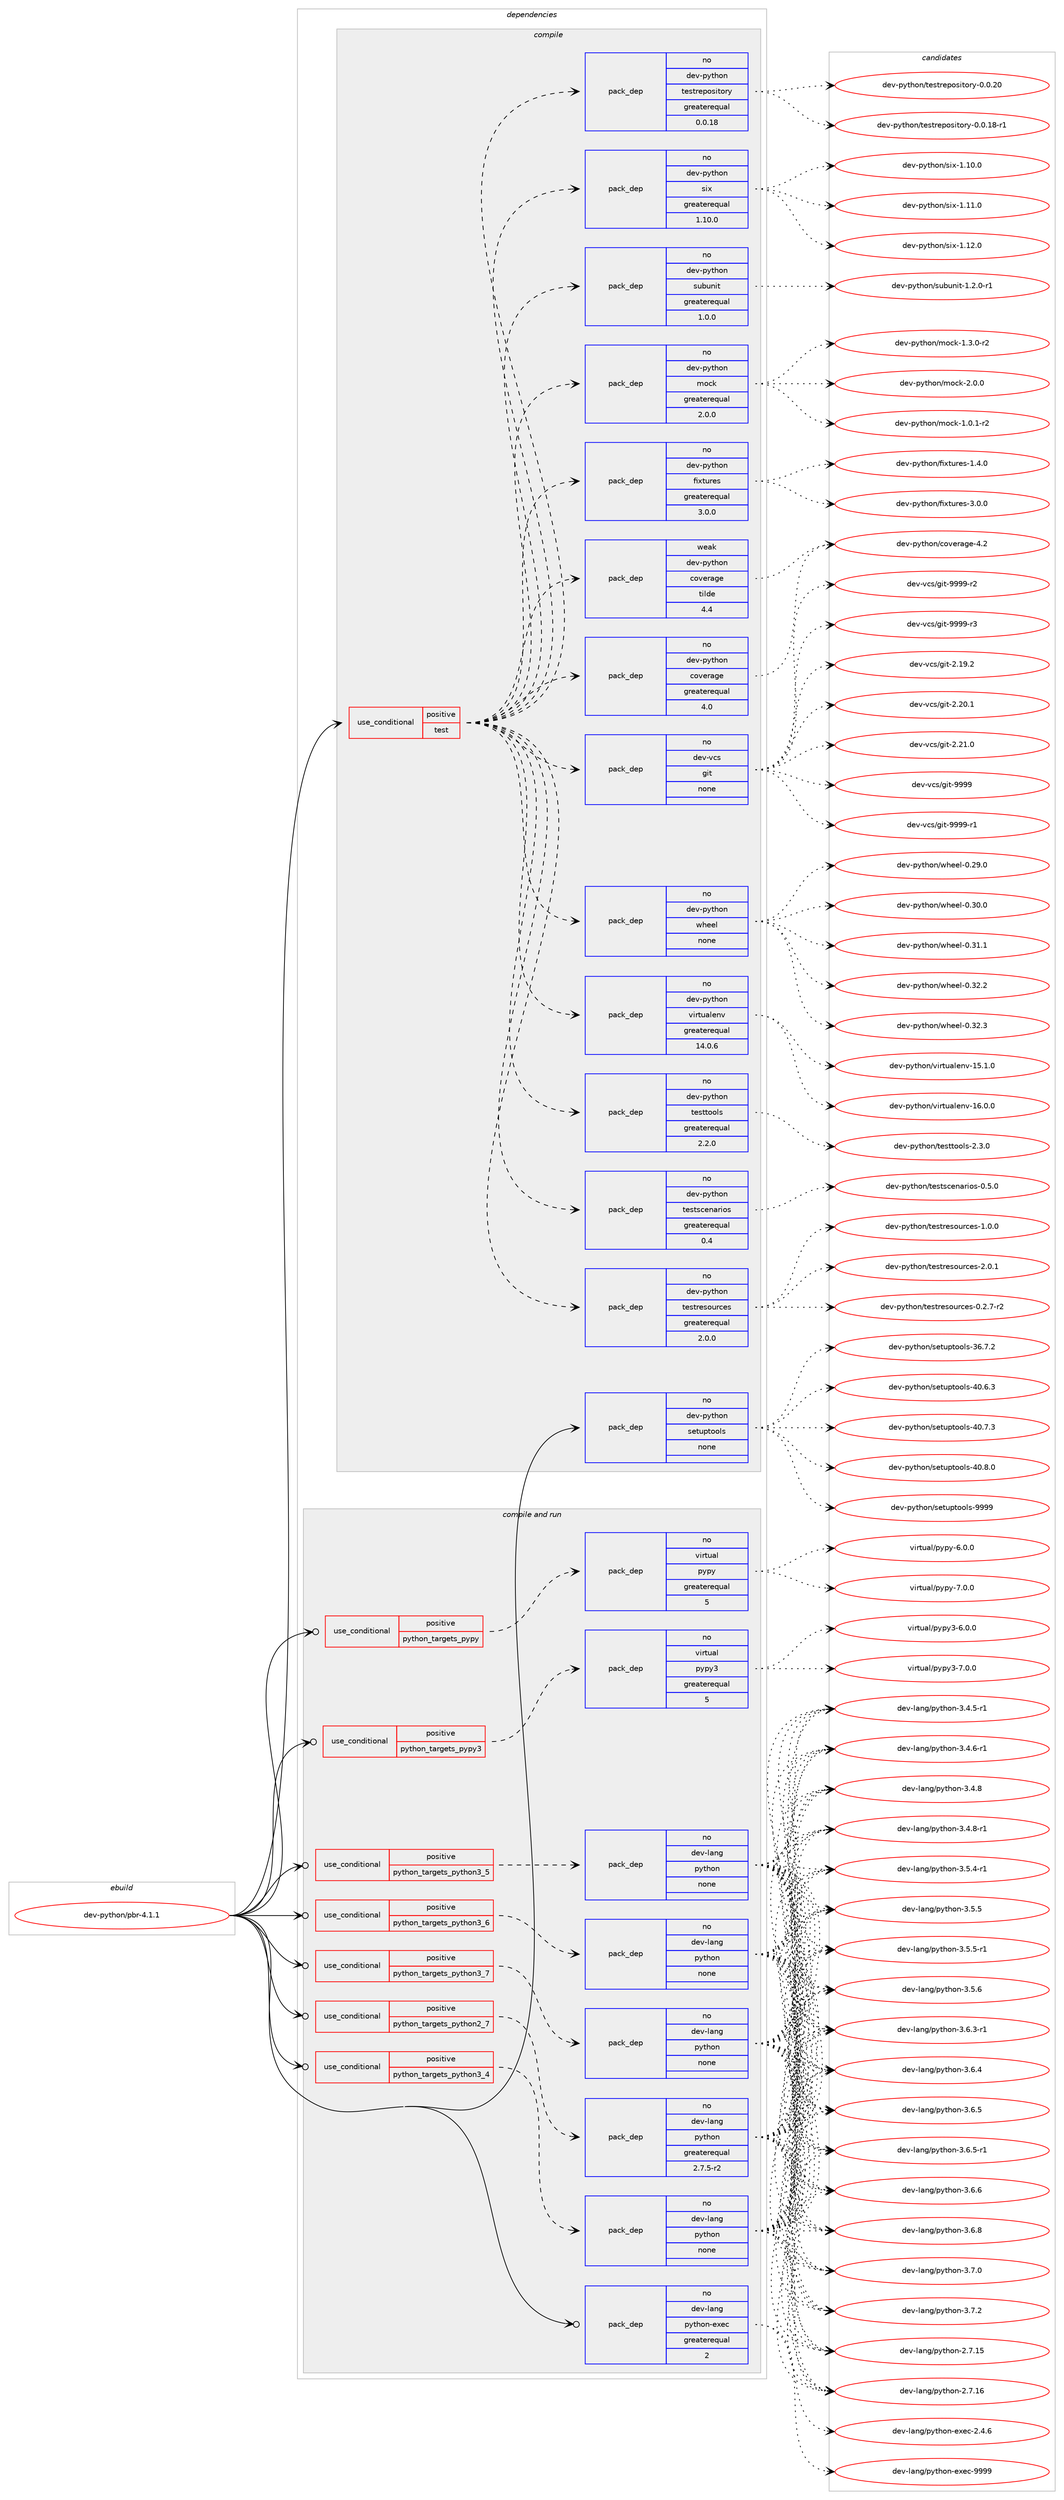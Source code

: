 digraph prolog {

# *************
# Graph options
# *************

newrank=true;
concentrate=true;
compound=true;
graph [rankdir=LR,fontname=Helvetica,fontsize=10,ranksep=1.5];#, ranksep=2.5, nodesep=0.2];
edge  [arrowhead=vee];
node  [fontname=Helvetica,fontsize=10];

# **********
# The ebuild
# **********

subgraph cluster_leftcol {
color=gray;
rank=same;
label=<<i>ebuild</i>>;
id [label="dev-python/pbr-4.1.1", color=red, width=4, href="../dev-python/pbr-4.1.1.svg"];
}

# ****************
# The dependencies
# ****************

subgraph cluster_midcol {
color=gray;
label=<<i>dependencies</i>>;
subgraph cluster_compile {
fillcolor="#eeeeee";
style=filled;
label=<<i>compile</i>>;
subgraph cond379183 {
dependency1424816 [label=<<TABLE BORDER="0" CELLBORDER="1" CELLSPACING="0" CELLPADDING="4"><TR><TD ROWSPAN="3" CELLPADDING="10">use_conditional</TD></TR><TR><TD>positive</TD></TR><TR><TD>test</TD></TR></TABLE>>, shape=none, color=red];
subgraph pack1022323 {
dependency1424817 [label=<<TABLE BORDER="0" CELLBORDER="1" CELLSPACING="0" CELLPADDING="4" WIDTH="220"><TR><TD ROWSPAN="6" CELLPADDING="30">pack_dep</TD></TR><TR><TD WIDTH="110">no</TD></TR><TR><TD>dev-python</TD></TR><TR><TD>coverage</TD></TR><TR><TD>greaterequal</TD></TR><TR><TD>4.0</TD></TR></TABLE>>, shape=none, color=blue];
}
dependency1424816:e -> dependency1424817:w [weight=20,style="dashed",arrowhead="vee"];
subgraph pack1022324 {
dependency1424818 [label=<<TABLE BORDER="0" CELLBORDER="1" CELLSPACING="0" CELLPADDING="4" WIDTH="220"><TR><TD ROWSPAN="6" CELLPADDING="30">pack_dep</TD></TR><TR><TD WIDTH="110">weak</TD></TR><TR><TD>dev-python</TD></TR><TR><TD>coverage</TD></TR><TR><TD>tilde</TD></TR><TR><TD>4.4</TD></TR></TABLE>>, shape=none, color=blue];
}
dependency1424816:e -> dependency1424818:w [weight=20,style="dashed",arrowhead="vee"];
subgraph pack1022325 {
dependency1424819 [label=<<TABLE BORDER="0" CELLBORDER="1" CELLSPACING="0" CELLPADDING="4" WIDTH="220"><TR><TD ROWSPAN="6" CELLPADDING="30">pack_dep</TD></TR><TR><TD WIDTH="110">no</TD></TR><TR><TD>dev-python</TD></TR><TR><TD>fixtures</TD></TR><TR><TD>greaterequal</TD></TR><TR><TD>3.0.0</TD></TR></TABLE>>, shape=none, color=blue];
}
dependency1424816:e -> dependency1424819:w [weight=20,style="dashed",arrowhead="vee"];
subgraph pack1022326 {
dependency1424820 [label=<<TABLE BORDER="0" CELLBORDER="1" CELLSPACING="0" CELLPADDING="4" WIDTH="220"><TR><TD ROWSPAN="6" CELLPADDING="30">pack_dep</TD></TR><TR><TD WIDTH="110">no</TD></TR><TR><TD>dev-python</TD></TR><TR><TD>mock</TD></TR><TR><TD>greaterequal</TD></TR><TR><TD>2.0.0</TD></TR></TABLE>>, shape=none, color=blue];
}
dependency1424816:e -> dependency1424820:w [weight=20,style="dashed",arrowhead="vee"];
subgraph pack1022327 {
dependency1424821 [label=<<TABLE BORDER="0" CELLBORDER="1" CELLSPACING="0" CELLPADDING="4" WIDTH="220"><TR><TD ROWSPAN="6" CELLPADDING="30">pack_dep</TD></TR><TR><TD WIDTH="110">no</TD></TR><TR><TD>dev-python</TD></TR><TR><TD>subunit</TD></TR><TR><TD>greaterequal</TD></TR><TR><TD>1.0.0</TD></TR></TABLE>>, shape=none, color=blue];
}
dependency1424816:e -> dependency1424821:w [weight=20,style="dashed",arrowhead="vee"];
subgraph pack1022328 {
dependency1424822 [label=<<TABLE BORDER="0" CELLBORDER="1" CELLSPACING="0" CELLPADDING="4" WIDTH="220"><TR><TD ROWSPAN="6" CELLPADDING="30">pack_dep</TD></TR><TR><TD WIDTH="110">no</TD></TR><TR><TD>dev-python</TD></TR><TR><TD>six</TD></TR><TR><TD>greaterequal</TD></TR><TR><TD>1.10.0</TD></TR></TABLE>>, shape=none, color=blue];
}
dependency1424816:e -> dependency1424822:w [weight=20,style="dashed",arrowhead="vee"];
subgraph pack1022329 {
dependency1424823 [label=<<TABLE BORDER="0" CELLBORDER="1" CELLSPACING="0" CELLPADDING="4" WIDTH="220"><TR><TD ROWSPAN="6" CELLPADDING="30">pack_dep</TD></TR><TR><TD WIDTH="110">no</TD></TR><TR><TD>dev-python</TD></TR><TR><TD>testrepository</TD></TR><TR><TD>greaterequal</TD></TR><TR><TD>0.0.18</TD></TR></TABLE>>, shape=none, color=blue];
}
dependency1424816:e -> dependency1424823:w [weight=20,style="dashed",arrowhead="vee"];
subgraph pack1022330 {
dependency1424824 [label=<<TABLE BORDER="0" CELLBORDER="1" CELLSPACING="0" CELLPADDING="4" WIDTH="220"><TR><TD ROWSPAN="6" CELLPADDING="30">pack_dep</TD></TR><TR><TD WIDTH="110">no</TD></TR><TR><TD>dev-python</TD></TR><TR><TD>testresources</TD></TR><TR><TD>greaterequal</TD></TR><TR><TD>2.0.0</TD></TR></TABLE>>, shape=none, color=blue];
}
dependency1424816:e -> dependency1424824:w [weight=20,style="dashed",arrowhead="vee"];
subgraph pack1022331 {
dependency1424825 [label=<<TABLE BORDER="0" CELLBORDER="1" CELLSPACING="0" CELLPADDING="4" WIDTH="220"><TR><TD ROWSPAN="6" CELLPADDING="30">pack_dep</TD></TR><TR><TD WIDTH="110">no</TD></TR><TR><TD>dev-python</TD></TR><TR><TD>testscenarios</TD></TR><TR><TD>greaterequal</TD></TR><TR><TD>0.4</TD></TR></TABLE>>, shape=none, color=blue];
}
dependency1424816:e -> dependency1424825:w [weight=20,style="dashed",arrowhead="vee"];
subgraph pack1022332 {
dependency1424826 [label=<<TABLE BORDER="0" CELLBORDER="1" CELLSPACING="0" CELLPADDING="4" WIDTH="220"><TR><TD ROWSPAN="6" CELLPADDING="30">pack_dep</TD></TR><TR><TD WIDTH="110">no</TD></TR><TR><TD>dev-python</TD></TR><TR><TD>testtools</TD></TR><TR><TD>greaterequal</TD></TR><TR><TD>2.2.0</TD></TR></TABLE>>, shape=none, color=blue];
}
dependency1424816:e -> dependency1424826:w [weight=20,style="dashed",arrowhead="vee"];
subgraph pack1022333 {
dependency1424827 [label=<<TABLE BORDER="0" CELLBORDER="1" CELLSPACING="0" CELLPADDING="4" WIDTH="220"><TR><TD ROWSPAN="6" CELLPADDING="30">pack_dep</TD></TR><TR><TD WIDTH="110">no</TD></TR><TR><TD>dev-python</TD></TR><TR><TD>virtualenv</TD></TR><TR><TD>greaterequal</TD></TR><TR><TD>14.0.6</TD></TR></TABLE>>, shape=none, color=blue];
}
dependency1424816:e -> dependency1424827:w [weight=20,style="dashed",arrowhead="vee"];
subgraph pack1022334 {
dependency1424828 [label=<<TABLE BORDER="0" CELLBORDER="1" CELLSPACING="0" CELLPADDING="4" WIDTH="220"><TR><TD ROWSPAN="6" CELLPADDING="30">pack_dep</TD></TR><TR><TD WIDTH="110">no</TD></TR><TR><TD>dev-python</TD></TR><TR><TD>wheel</TD></TR><TR><TD>none</TD></TR><TR><TD></TD></TR></TABLE>>, shape=none, color=blue];
}
dependency1424816:e -> dependency1424828:w [weight=20,style="dashed",arrowhead="vee"];
subgraph pack1022335 {
dependency1424829 [label=<<TABLE BORDER="0" CELLBORDER="1" CELLSPACING="0" CELLPADDING="4" WIDTH="220"><TR><TD ROWSPAN="6" CELLPADDING="30">pack_dep</TD></TR><TR><TD WIDTH="110">no</TD></TR><TR><TD>dev-vcs</TD></TR><TR><TD>git</TD></TR><TR><TD>none</TD></TR><TR><TD></TD></TR></TABLE>>, shape=none, color=blue];
}
dependency1424816:e -> dependency1424829:w [weight=20,style="dashed",arrowhead="vee"];
}
id:e -> dependency1424816:w [weight=20,style="solid",arrowhead="vee"];
subgraph pack1022336 {
dependency1424830 [label=<<TABLE BORDER="0" CELLBORDER="1" CELLSPACING="0" CELLPADDING="4" WIDTH="220"><TR><TD ROWSPAN="6" CELLPADDING="30">pack_dep</TD></TR><TR><TD WIDTH="110">no</TD></TR><TR><TD>dev-python</TD></TR><TR><TD>setuptools</TD></TR><TR><TD>none</TD></TR><TR><TD></TD></TR></TABLE>>, shape=none, color=blue];
}
id:e -> dependency1424830:w [weight=20,style="solid",arrowhead="vee"];
}
subgraph cluster_compileandrun {
fillcolor="#eeeeee";
style=filled;
label=<<i>compile and run</i>>;
subgraph cond379184 {
dependency1424831 [label=<<TABLE BORDER="0" CELLBORDER="1" CELLSPACING="0" CELLPADDING="4"><TR><TD ROWSPAN="3" CELLPADDING="10">use_conditional</TD></TR><TR><TD>positive</TD></TR><TR><TD>python_targets_pypy</TD></TR></TABLE>>, shape=none, color=red];
subgraph pack1022337 {
dependency1424832 [label=<<TABLE BORDER="0" CELLBORDER="1" CELLSPACING="0" CELLPADDING="4" WIDTH="220"><TR><TD ROWSPAN="6" CELLPADDING="30">pack_dep</TD></TR><TR><TD WIDTH="110">no</TD></TR><TR><TD>virtual</TD></TR><TR><TD>pypy</TD></TR><TR><TD>greaterequal</TD></TR><TR><TD>5</TD></TR></TABLE>>, shape=none, color=blue];
}
dependency1424831:e -> dependency1424832:w [weight=20,style="dashed",arrowhead="vee"];
}
id:e -> dependency1424831:w [weight=20,style="solid",arrowhead="odotvee"];
subgraph cond379185 {
dependency1424833 [label=<<TABLE BORDER="0" CELLBORDER="1" CELLSPACING="0" CELLPADDING="4"><TR><TD ROWSPAN="3" CELLPADDING="10">use_conditional</TD></TR><TR><TD>positive</TD></TR><TR><TD>python_targets_pypy3</TD></TR></TABLE>>, shape=none, color=red];
subgraph pack1022338 {
dependency1424834 [label=<<TABLE BORDER="0" CELLBORDER="1" CELLSPACING="0" CELLPADDING="4" WIDTH="220"><TR><TD ROWSPAN="6" CELLPADDING="30">pack_dep</TD></TR><TR><TD WIDTH="110">no</TD></TR><TR><TD>virtual</TD></TR><TR><TD>pypy3</TD></TR><TR><TD>greaterequal</TD></TR><TR><TD>5</TD></TR></TABLE>>, shape=none, color=blue];
}
dependency1424833:e -> dependency1424834:w [weight=20,style="dashed",arrowhead="vee"];
}
id:e -> dependency1424833:w [weight=20,style="solid",arrowhead="odotvee"];
subgraph cond379186 {
dependency1424835 [label=<<TABLE BORDER="0" CELLBORDER="1" CELLSPACING="0" CELLPADDING="4"><TR><TD ROWSPAN="3" CELLPADDING="10">use_conditional</TD></TR><TR><TD>positive</TD></TR><TR><TD>python_targets_python2_7</TD></TR></TABLE>>, shape=none, color=red];
subgraph pack1022339 {
dependency1424836 [label=<<TABLE BORDER="0" CELLBORDER="1" CELLSPACING="0" CELLPADDING="4" WIDTH="220"><TR><TD ROWSPAN="6" CELLPADDING="30">pack_dep</TD></TR><TR><TD WIDTH="110">no</TD></TR><TR><TD>dev-lang</TD></TR><TR><TD>python</TD></TR><TR><TD>greaterequal</TD></TR><TR><TD>2.7.5-r2</TD></TR></TABLE>>, shape=none, color=blue];
}
dependency1424835:e -> dependency1424836:w [weight=20,style="dashed",arrowhead="vee"];
}
id:e -> dependency1424835:w [weight=20,style="solid",arrowhead="odotvee"];
subgraph cond379187 {
dependency1424837 [label=<<TABLE BORDER="0" CELLBORDER="1" CELLSPACING="0" CELLPADDING="4"><TR><TD ROWSPAN="3" CELLPADDING="10">use_conditional</TD></TR><TR><TD>positive</TD></TR><TR><TD>python_targets_python3_4</TD></TR></TABLE>>, shape=none, color=red];
subgraph pack1022340 {
dependency1424838 [label=<<TABLE BORDER="0" CELLBORDER="1" CELLSPACING="0" CELLPADDING="4" WIDTH="220"><TR><TD ROWSPAN="6" CELLPADDING="30">pack_dep</TD></TR><TR><TD WIDTH="110">no</TD></TR><TR><TD>dev-lang</TD></TR><TR><TD>python</TD></TR><TR><TD>none</TD></TR><TR><TD></TD></TR></TABLE>>, shape=none, color=blue];
}
dependency1424837:e -> dependency1424838:w [weight=20,style="dashed",arrowhead="vee"];
}
id:e -> dependency1424837:w [weight=20,style="solid",arrowhead="odotvee"];
subgraph cond379188 {
dependency1424839 [label=<<TABLE BORDER="0" CELLBORDER="1" CELLSPACING="0" CELLPADDING="4"><TR><TD ROWSPAN="3" CELLPADDING="10">use_conditional</TD></TR><TR><TD>positive</TD></TR><TR><TD>python_targets_python3_5</TD></TR></TABLE>>, shape=none, color=red];
subgraph pack1022341 {
dependency1424840 [label=<<TABLE BORDER="0" CELLBORDER="1" CELLSPACING="0" CELLPADDING="4" WIDTH="220"><TR><TD ROWSPAN="6" CELLPADDING="30">pack_dep</TD></TR><TR><TD WIDTH="110">no</TD></TR><TR><TD>dev-lang</TD></TR><TR><TD>python</TD></TR><TR><TD>none</TD></TR><TR><TD></TD></TR></TABLE>>, shape=none, color=blue];
}
dependency1424839:e -> dependency1424840:w [weight=20,style="dashed",arrowhead="vee"];
}
id:e -> dependency1424839:w [weight=20,style="solid",arrowhead="odotvee"];
subgraph cond379189 {
dependency1424841 [label=<<TABLE BORDER="0" CELLBORDER="1" CELLSPACING="0" CELLPADDING="4"><TR><TD ROWSPAN="3" CELLPADDING="10">use_conditional</TD></TR><TR><TD>positive</TD></TR><TR><TD>python_targets_python3_6</TD></TR></TABLE>>, shape=none, color=red];
subgraph pack1022342 {
dependency1424842 [label=<<TABLE BORDER="0" CELLBORDER="1" CELLSPACING="0" CELLPADDING="4" WIDTH="220"><TR><TD ROWSPAN="6" CELLPADDING="30">pack_dep</TD></TR><TR><TD WIDTH="110">no</TD></TR><TR><TD>dev-lang</TD></TR><TR><TD>python</TD></TR><TR><TD>none</TD></TR><TR><TD></TD></TR></TABLE>>, shape=none, color=blue];
}
dependency1424841:e -> dependency1424842:w [weight=20,style="dashed",arrowhead="vee"];
}
id:e -> dependency1424841:w [weight=20,style="solid",arrowhead="odotvee"];
subgraph cond379190 {
dependency1424843 [label=<<TABLE BORDER="0" CELLBORDER="1" CELLSPACING="0" CELLPADDING="4"><TR><TD ROWSPAN="3" CELLPADDING="10">use_conditional</TD></TR><TR><TD>positive</TD></TR><TR><TD>python_targets_python3_7</TD></TR></TABLE>>, shape=none, color=red];
subgraph pack1022343 {
dependency1424844 [label=<<TABLE BORDER="0" CELLBORDER="1" CELLSPACING="0" CELLPADDING="4" WIDTH="220"><TR><TD ROWSPAN="6" CELLPADDING="30">pack_dep</TD></TR><TR><TD WIDTH="110">no</TD></TR><TR><TD>dev-lang</TD></TR><TR><TD>python</TD></TR><TR><TD>none</TD></TR><TR><TD></TD></TR></TABLE>>, shape=none, color=blue];
}
dependency1424843:e -> dependency1424844:w [weight=20,style="dashed",arrowhead="vee"];
}
id:e -> dependency1424843:w [weight=20,style="solid",arrowhead="odotvee"];
subgraph pack1022344 {
dependency1424845 [label=<<TABLE BORDER="0" CELLBORDER="1" CELLSPACING="0" CELLPADDING="4" WIDTH="220"><TR><TD ROWSPAN="6" CELLPADDING="30">pack_dep</TD></TR><TR><TD WIDTH="110">no</TD></TR><TR><TD>dev-lang</TD></TR><TR><TD>python-exec</TD></TR><TR><TD>greaterequal</TD></TR><TR><TD>2</TD></TR></TABLE>>, shape=none, color=blue];
}
id:e -> dependency1424845:w [weight=20,style="solid",arrowhead="odotvee"];
}
subgraph cluster_run {
fillcolor="#eeeeee";
style=filled;
label=<<i>run</i>>;
}
}

# **************
# The candidates
# **************

subgraph cluster_choices {
rank=same;
color=gray;
label=<<i>candidates</i>>;

subgraph choice1022323 {
color=black;
nodesep=1;
choice1001011184511212111610411111047991111181011149710310145524650 [label="dev-python/coverage-4.2", color=red, width=4,href="../dev-python/coverage-4.2.svg"];
dependency1424817:e -> choice1001011184511212111610411111047991111181011149710310145524650:w [style=dotted,weight="100"];
}
subgraph choice1022324 {
color=black;
nodesep=1;
choice1001011184511212111610411111047991111181011149710310145524650 [label="dev-python/coverage-4.2", color=red, width=4,href="../dev-python/coverage-4.2.svg"];
dependency1424818:e -> choice1001011184511212111610411111047991111181011149710310145524650:w [style=dotted,weight="100"];
}
subgraph choice1022325 {
color=black;
nodesep=1;
choice1001011184511212111610411111047102105120116117114101115454946524648 [label="dev-python/fixtures-1.4.0", color=red, width=4,href="../dev-python/fixtures-1.4.0.svg"];
choice1001011184511212111610411111047102105120116117114101115455146484648 [label="dev-python/fixtures-3.0.0", color=red, width=4,href="../dev-python/fixtures-3.0.0.svg"];
dependency1424819:e -> choice1001011184511212111610411111047102105120116117114101115454946524648:w [style=dotted,weight="100"];
dependency1424819:e -> choice1001011184511212111610411111047102105120116117114101115455146484648:w [style=dotted,weight="100"];
}
subgraph choice1022326 {
color=black;
nodesep=1;
choice1001011184511212111610411111047109111991074549464846494511450 [label="dev-python/mock-1.0.1-r2", color=red, width=4,href="../dev-python/mock-1.0.1-r2.svg"];
choice1001011184511212111610411111047109111991074549465146484511450 [label="dev-python/mock-1.3.0-r2", color=red, width=4,href="../dev-python/mock-1.3.0-r2.svg"];
choice100101118451121211161041111104710911199107455046484648 [label="dev-python/mock-2.0.0", color=red, width=4,href="../dev-python/mock-2.0.0.svg"];
dependency1424820:e -> choice1001011184511212111610411111047109111991074549464846494511450:w [style=dotted,weight="100"];
dependency1424820:e -> choice1001011184511212111610411111047109111991074549465146484511450:w [style=dotted,weight="100"];
dependency1424820:e -> choice100101118451121211161041111104710911199107455046484648:w [style=dotted,weight="100"];
}
subgraph choice1022327 {
color=black;
nodesep=1;
choice1001011184511212111610411111047115117981171101051164549465046484511449 [label="dev-python/subunit-1.2.0-r1", color=red, width=4,href="../dev-python/subunit-1.2.0-r1.svg"];
dependency1424821:e -> choice1001011184511212111610411111047115117981171101051164549465046484511449:w [style=dotted,weight="100"];
}
subgraph choice1022328 {
color=black;
nodesep=1;
choice100101118451121211161041111104711510512045494649484648 [label="dev-python/six-1.10.0", color=red, width=4,href="../dev-python/six-1.10.0.svg"];
choice100101118451121211161041111104711510512045494649494648 [label="dev-python/six-1.11.0", color=red, width=4,href="../dev-python/six-1.11.0.svg"];
choice100101118451121211161041111104711510512045494649504648 [label="dev-python/six-1.12.0", color=red, width=4,href="../dev-python/six-1.12.0.svg"];
dependency1424822:e -> choice100101118451121211161041111104711510512045494649484648:w [style=dotted,weight="100"];
dependency1424822:e -> choice100101118451121211161041111104711510512045494649494648:w [style=dotted,weight="100"];
dependency1424822:e -> choice100101118451121211161041111104711510512045494649504648:w [style=dotted,weight="100"];
}
subgraph choice1022329 {
color=black;
nodesep=1;
choice1001011184511212111610411111047116101115116114101112111115105116111114121454846484649564511449 [label="dev-python/testrepository-0.0.18-r1", color=red, width=4,href="../dev-python/testrepository-0.0.18-r1.svg"];
choice100101118451121211161041111104711610111511611410111211111510511611111412145484648465048 [label="dev-python/testrepository-0.0.20", color=red, width=4,href="../dev-python/testrepository-0.0.20.svg"];
dependency1424823:e -> choice1001011184511212111610411111047116101115116114101112111115105116111114121454846484649564511449:w [style=dotted,weight="100"];
dependency1424823:e -> choice100101118451121211161041111104711610111511611410111211111510511611111412145484648465048:w [style=dotted,weight="100"];
}
subgraph choice1022330 {
color=black;
nodesep=1;
choice1001011184511212111610411111047116101115116114101115111117114991011154548465046554511450 [label="dev-python/testresources-0.2.7-r2", color=red, width=4,href="../dev-python/testresources-0.2.7-r2.svg"];
choice100101118451121211161041111104711610111511611410111511111711499101115454946484648 [label="dev-python/testresources-1.0.0", color=red, width=4,href="../dev-python/testresources-1.0.0.svg"];
choice100101118451121211161041111104711610111511611410111511111711499101115455046484649 [label="dev-python/testresources-2.0.1", color=red, width=4,href="../dev-python/testresources-2.0.1.svg"];
dependency1424824:e -> choice1001011184511212111610411111047116101115116114101115111117114991011154548465046554511450:w [style=dotted,weight="100"];
dependency1424824:e -> choice100101118451121211161041111104711610111511611410111511111711499101115454946484648:w [style=dotted,weight="100"];
dependency1424824:e -> choice100101118451121211161041111104711610111511611410111511111711499101115455046484649:w [style=dotted,weight="100"];
}
subgraph choice1022331 {
color=black;
nodesep=1;
choice10010111845112121116104111110471161011151161159910111097114105111115454846534648 [label="dev-python/testscenarios-0.5.0", color=red, width=4,href="../dev-python/testscenarios-0.5.0.svg"];
dependency1424825:e -> choice10010111845112121116104111110471161011151161159910111097114105111115454846534648:w [style=dotted,weight="100"];
}
subgraph choice1022332 {
color=black;
nodesep=1;
choice1001011184511212111610411111047116101115116116111111108115455046514648 [label="dev-python/testtools-2.3.0", color=red, width=4,href="../dev-python/testtools-2.3.0.svg"];
dependency1424826:e -> choice1001011184511212111610411111047116101115116116111111108115455046514648:w [style=dotted,weight="100"];
}
subgraph choice1022333 {
color=black;
nodesep=1;
choice10010111845112121116104111110471181051141161179710810111011845495346494648 [label="dev-python/virtualenv-15.1.0", color=red, width=4,href="../dev-python/virtualenv-15.1.0.svg"];
choice10010111845112121116104111110471181051141161179710810111011845495446484648 [label="dev-python/virtualenv-16.0.0", color=red, width=4,href="../dev-python/virtualenv-16.0.0.svg"];
dependency1424827:e -> choice10010111845112121116104111110471181051141161179710810111011845495346494648:w [style=dotted,weight="100"];
dependency1424827:e -> choice10010111845112121116104111110471181051141161179710810111011845495446484648:w [style=dotted,weight="100"];
}
subgraph choice1022334 {
color=black;
nodesep=1;
choice100101118451121211161041111104711910410110110845484650574648 [label="dev-python/wheel-0.29.0", color=red, width=4,href="../dev-python/wheel-0.29.0.svg"];
choice100101118451121211161041111104711910410110110845484651484648 [label="dev-python/wheel-0.30.0", color=red, width=4,href="../dev-python/wheel-0.30.0.svg"];
choice100101118451121211161041111104711910410110110845484651494649 [label="dev-python/wheel-0.31.1", color=red, width=4,href="../dev-python/wheel-0.31.1.svg"];
choice100101118451121211161041111104711910410110110845484651504650 [label="dev-python/wheel-0.32.2", color=red, width=4,href="../dev-python/wheel-0.32.2.svg"];
choice100101118451121211161041111104711910410110110845484651504651 [label="dev-python/wheel-0.32.3", color=red, width=4,href="../dev-python/wheel-0.32.3.svg"];
dependency1424828:e -> choice100101118451121211161041111104711910410110110845484650574648:w [style=dotted,weight="100"];
dependency1424828:e -> choice100101118451121211161041111104711910410110110845484651484648:w [style=dotted,weight="100"];
dependency1424828:e -> choice100101118451121211161041111104711910410110110845484651494649:w [style=dotted,weight="100"];
dependency1424828:e -> choice100101118451121211161041111104711910410110110845484651504650:w [style=dotted,weight="100"];
dependency1424828:e -> choice100101118451121211161041111104711910410110110845484651504651:w [style=dotted,weight="100"];
}
subgraph choice1022335 {
color=black;
nodesep=1;
choice10010111845118991154710310511645504649574650 [label="dev-vcs/git-2.19.2", color=red, width=4,href="../dev-vcs/git-2.19.2.svg"];
choice10010111845118991154710310511645504650484649 [label="dev-vcs/git-2.20.1", color=red, width=4,href="../dev-vcs/git-2.20.1.svg"];
choice10010111845118991154710310511645504650494648 [label="dev-vcs/git-2.21.0", color=red, width=4,href="../dev-vcs/git-2.21.0.svg"];
choice1001011184511899115471031051164557575757 [label="dev-vcs/git-9999", color=red, width=4,href="../dev-vcs/git-9999.svg"];
choice10010111845118991154710310511645575757574511449 [label="dev-vcs/git-9999-r1", color=red, width=4,href="../dev-vcs/git-9999-r1.svg"];
choice10010111845118991154710310511645575757574511450 [label="dev-vcs/git-9999-r2", color=red, width=4,href="../dev-vcs/git-9999-r2.svg"];
choice10010111845118991154710310511645575757574511451 [label="dev-vcs/git-9999-r3", color=red, width=4,href="../dev-vcs/git-9999-r3.svg"];
dependency1424829:e -> choice10010111845118991154710310511645504649574650:w [style=dotted,weight="100"];
dependency1424829:e -> choice10010111845118991154710310511645504650484649:w [style=dotted,weight="100"];
dependency1424829:e -> choice10010111845118991154710310511645504650494648:w [style=dotted,weight="100"];
dependency1424829:e -> choice1001011184511899115471031051164557575757:w [style=dotted,weight="100"];
dependency1424829:e -> choice10010111845118991154710310511645575757574511449:w [style=dotted,weight="100"];
dependency1424829:e -> choice10010111845118991154710310511645575757574511450:w [style=dotted,weight="100"];
dependency1424829:e -> choice10010111845118991154710310511645575757574511451:w [style=dotted,weight="100"];
}
subgraph choice1022336 {
color=black;
nodesep=1;
choice100101118451121211161041111104711510111611711211611111110811545515446554650 [label="dev-python/setuptools-36.7.2", color=red, width=4,href="../dev-python/setuptools-36.7.2.svg"];
choice100101118451121211161041111104711510111611711211611111110811545524846544651 [label="dev-python/setuptools-40.6.3", color=red, width=4,href="../dev-python/setuptools-40.6.3.svg"];
choice100101118451121211161041111104711510111611711211611111110811545524846554651 [label="dev-python/setuptools-40.7.3", color=red, width=4,href="../dev-python/setuptools-40.7.3.svg"];
choice100101118451121211161041111104711510111611711211611111110811545524846564648 [label="dev-python/setuptools-40.8.0", color=red, width=4,href="../dev-python/setuptools-40.8.0.svg"];
choice10010111845112121116104111110471151011161171121161111111081154557575757 [label="dev-python/setuptools-9999", color=red, width=4,href="../dev-python/setuptools-9999.svg"];
dependency1424830:e -> choice100101118451121211161041111104711510111611711211611111110811545515446554650:w [style=dotted,weight="100"];
dependency1424830:e -> choice100101118451121211161041111104711510111611711211611111110811545524846544651:w [style=dotted,weight="100"];
dependency1424830:e -> choice100101118451121211161041111104711510111611711211611111110811545524846554651:w [style=dotted,weight="100"];
dependency1424830:e -> choice100101118451121211161041111104711510111611711211611111110811545524846564648:w [style=dotted,weight="100"];
dependency1424830:e -> choice10010111845112121116104111110471151011161171121161111111081154557575757:w [style=dotted,weight="100"];
}
subgraph choice1022337 {
color=black;
nodesep=1;
choice1181051141161179710847112121112121455446484648 [label="virtual/pypy-6.0.0", color=red, width=4,href="../virtual/pypy-6.0.0.svg"];
choice1181051141161179710847112121112121455546484648 [label="virtual/pypy-7.0.0", color=red, width=4,href="../virtual/pypy-7.0.0.svg"];
dependency1424832:e -> choice1181051141161179710847112121112121455446484648:w [style=dotted,weight="100"];
dependency1424832:e -> choice1181051141161179710847112121112121455546484648:w [style=dotted,weight="100"];
}
subgraph choice1022338 {
color=black;
nodesep=1;
choice118105114116117971084711212111212151455446484648 [label="virtual/pypy3-6.0.0", color=red, width=4,href="../virtual/pypy3-6.0.0.svg"];
choice118105114116117971084711212111212151455546484648 [label="virtual/pypy3-7.0.0", color=red, width=4,href="../virtual/pypy3-7.0.0.svg"];
dependency1424834:e -> choice118105114116117971084711212111212151455446484648:w [style=dotted,weight="100"];
dependency1424834:e -> choice118105114116117971084711212111212151455546484648:w [style=dotted,weight="100"];
}
subgraph choice1022339 {
color=black;
nodesep=1;
choice10010111845108971101034711212111610411111045504655464953 [label="dev-lang/python-2.7.15", color=red, width=4,href="../dev-lang/python-2.7.15.svg"];
choice10010111845108971101034711212111610411111045504655464954 [label="dev-lang/python-2.7.16", color=red, width=4,href="../dev-lang/python-2.7.16.svg"];
choice1001011184510897110103471121211161041111104551465246534511449 [label="dev-lang/python-3.4.5-r1", color=red, width=4,href="../dev-lang/python-3.4.5-r1.svg"];
choice1001011184510897110103471121211161041111104551465246544511449 [label="dev-lang/python-3.4.6-r1", color=red, width=4,href="../dev-lang/python-3.4.6-r1.svg"];
choice100101118451089711010347112121116104111110455146524656 [label="dev-lang/python-3.4.8", color=red, width=4,href="../dev-lang/python-3.4.8.svg"];
choice1001011184510897110103471121211161041111104551465246564511449 [label="dev-lang/python-3.4.8-r1", color=red, width=4,href="../dev-lang/python-3.4.8-r1.svg"];
choice1001011184510897110103471121211161041111104551465346524511449 [label="dev-lang/python-3.5.4-r1", color=red, width=4,href="../dev-lang/python-3.5.4-r1.svg"];
choice100101118451089711010347112121116104111110455146534653 [label="dev-lang/python-3.5.5", color=red, width=4,href="../dev-lang/python-3.5.5.svg"];
choice1001011184510897110103471121211161041111104551465346534511449 [label="dev-lang/python-3.5.5-r1", color=red, width=4,href="../dev-lang/python-3.5.5-r1.svg"];
choice100101118451089711010347112121116104111110455146534654 [label="dev-lang/python-3.5.6", color=red, width=4,href="../dev-lang/python-3.5.6.svg"];
choice1001011184510897110103471121211161041111104551465446514511449 [label="dev-lang/python-3.6.3-r1", color=red, width=4,href="../dev-lang/python-3.6.3-r1.svg"];
choice100101118451089711010347112121116104111110455146544652 [label="dev-lang/python-3.6.4", color=red, width=4,href="../dev-lang/python-3.6.4.svg"];
choice100101118451089711010347112121116104111110455146544653 [label="dev-lang/python-3.6.5", color=red, width=4,href="../dev-lang/python-3.6.5.svg"];
choice1001011184510897110103471121211161041111104551465446534511449 [label="dev-lang/python-3.6.5-r1", color=red, width=4,href="../dev-lang/python-3.6.5-r1.svg"];
choice100101118451089711010347112121116104111110455146544654 [label="dev-lang/python-3.6.6", color=red, width=4,href="../dev-lang/python-3.6.6.svg"];
choice100101118451089711010347112121116104111110455146544656 [label="dev-lang/python-3.6.8", color=red, width=4,href="../dev-lang/python-3.6.8.svg"];
choice100101118451089711010347112121116104111110455146554648 [label="dev-lang/python-3.7.0", color=red, width=4,href="../dev-lang/python-3.7.0.svg"];
choice100101118451089711010347112121116104111110455146554650 [label="dev-lang/python-3.7.2", color=red, width=4,href="../dev-lang/python-3.7.2.svg"];
dependency1424836:e -> choice10010111845108971101034711212111610411111045504655464953:w [style=dotted,weight="100"];
dependency1424836:e -> choice10010111845108971101034711212111610411111045504655464954:w [style=dotted,weight="100"];
dependency1424836:e -> choice1001011184510897110103471121211161041111104551465246534511449:w [style=dotted,weight="100"];
dependency1424836:e -> choice1001011184510897110103471121211161041111104551465246544511449:w [style=dotted,weight="100"];
dependency1424836:e -> choice100101118451089711010347112121116104111110455146524656:w [style=dotted,weight="100"];
dependency1424836:e -> choice1001011184510897110103471121211161041111104551465246564511449:w [style=dotted,weight="100"];
dependency1424836:e -> choice1001011184510897110103471121211161041111104551465346524511449:w [style=dotted,weight="100"];
dependency1424836:e -> choice100101118451089711010347112121116104111110455146534653:w [style=dotted,weight="100"];
dependency1424836:e -> choice1001011184510897110103471121211161041111104551465346534511449:w [style=dotted,weight="100"];
dependency1424836:e -> choice100101118451089711010347112121116104111110455146534654:w [style=dotted,weight="100"];
dependency1424836:e -> choice1001011184510897110103471121211161041111104551465446514511449:w [style=dotted,weight="100"];
dependency1424836:e -> choice100101118451089711010347112121116104111110455146544652:w [style=dotted,weight="100"];
dependency1424836:e -> choice100101118451089711010347112121116104111110455146544653:w [style=dotted,weight="100"];
dependency1424836:e -> choice1001011184510897110103471121211161041111104551465446534511449:w [style=dotted,weight="100"];
dependency1424836:e -> choice100101118451089711010347112121116104111110455146544654:w [style=dotted,weight="100"];
dependency1424836:e -> choice100101118451089711010347112121116104111110455146544656:w [style=dotted,weight="100"];
dependency1424836:e -> choice100101118451089711010347112121116104111110455146554648:w [style=dotted,weight="100"];
dependency1424836:e -> choice100101118451089711010347112121116104111110455146554650:w [style=dotted,weight="100"];
}
subgraph choice1022340 {
color=black;
nodesep=1;
choice10010111845108971101034711212111610411111045504655464953 [label="dev-lang/python-2.7.15", color=red, width=4,href="../dev-lang/python-2.7.15.svg"];
choice10010111845108971101034711212111610411111045504655464954 [label="dev-lang/python-2.7.16", color=red, width=4,href="../dev-lang/python-2.7.16.svg"];
choice1001011184510897110103471121211161041111104551465246534511449 [label="dev-lang/python-3.4.5-r1", color=red, width=4,href="../dev-lang/python-3.4.5-r1.svg"];
choice1001011184510897110103471121211161041111104551465246544511449 [label="dev-lang/python-3.4.6-r1", color=red, width=4,href="../dev-lang/python-3.4.6-r1.svg"];
choice100101118451089711010347112121116104111110455146524656 [label="dev-lang/python-3.4.8", color=red, width=4,href="../dev-lang/python-3.4.8.svg"];
choice1001011184510897110103471121211161041111104551465246564511449 [label="dev-lang/python-3.4.8-r1", color=red, width=4,href="../dev-lang/python-3.4.8-r1.svg"];
choice1001011184510897110103471121211161041111104551465346524511449 [label="dev-lang/python-3.5.4-r1", color=red, width=4,href="../dev-lang/python-3.5.4-r1.svg"];
choice100101118451089711010347112121116104111110455146534653 [label="dev-lang/python-3.5.5", color=red, width=4,href="../dev-lang/python-3.5.5.svg"];
choice1001011184510897110103471121211161041111104551465346534511449 [label="dev-lang/python-3.5.5-r1", color=red, width=4,href="../dev-lang/python-3.5.5-r1.svg"];
choice100101118451089711010347112121116104111110455146534654 [label="dev-lang/python-3.5.6", color=red, width=4,href="../dev-lang/python-3.5.6.svg"];
choice1001011184510897110103471121211161041111104551465446514511449 [label="dev-lang/python-3.6.3-r1", color=red, width=4,href="../dev-lang/python-3.6.3-r1.svg"];
choice100101118451089711010347112121116104111110455146544652 [label="dev-lang/python-3.6.4", color=red, width=4,href="../dev-lang/python-3.6.4.svg"];
choice100101118451089711010347112121116104111110455146544653 [label="dev-lang/python-3.6.5", color=red, width=4,href="../dev-lang/python-3.6.5.svg"];
choice1001011184510897110103471121211161041111104551465446534511449 [label="dev-lang/python-3.6.5-r1", color=red, width=4,href="../dev-lang/python-3.6.5-r1.svg"];
choice100101118451089711010347112121116104111110455146544654 [label="dev-lang/python-3.6.6", color=red, width=4,href="../dev-lang/python-3.6.6.svg"];
choice100101118451089711010347112121116104111110455146544656 [label="dev-lang/python-3.6.8", color=red, width=4,href="../dev-lang/python-3.6.8.svg"];
choice100101118451089711010347112121116104111110455146554648 [label="dev-lang/python-3.7.0", color=red, width=4,href="../dev-lang/python-3.7.0.svg"];
choice100101118451089711010347112121116104111110455146554650 [label="dev-lang/python-3.7.2", color=red, width=4,href="../dev-lang/python-3.7.2.svg"];
dependency1424838:e -> choice10010111845108971101034711212111610411111045504655464953:w [style=dotted,weight="100"];
dependency1424838:e -> choice10010111845108971101034711212111610411111045504655464954:w [style=dotted,weight="100"];
dependency1424838:e -> choice1001011184510897110103471121211161041111104551465246534511449:w [style=dotted,weight="100"];
dependency1424838:e -> choice1001011184510897110103471121211161041111104551465246544511449:w [style=dotted,weight="100"];
dependency1424838:e -> choice100101118451089711010347112121116104111110455146524656:w [style=dotted,weight="100"];
dependency1424838:e -> choice1001011184510897110103471121211161041111104551465246564511449:w [style=dotted,weight="100"];
dependency1424838:e -> choice1001011184510897110103471121211161041111104551465346524511449:w [style=dotted,weight="100"];
dependency1424838:e -> choice100101118451089711010347112121116104111110455146534653:w [style=dotted,weight="100"];
dependency1424838:e -> choice1001011184510897110103471121211161041111104551465346534511449:w [style=dotted,weight="100"];
dependency1424838:e -> choice100101118451089711010347112121116104111110455146534654:w [style=dotted,weight="100"];
dependency1424838:e -> choice1001011184510897110103471121211161041111104551465446514511449:w [style=dotted,weight="100"];
dependency1424838:e -> choice100101118451089711010347112121116104111110455146544652:w [style=dotted,weight="100"];
dependency1424838:e -> choice100101118451089711010347112121116104111110455146544653:w [style=dotted,weight="100"];
dependency1424838:e -> choice1001011184510897110103471121211161041111104551465446534511449:w [style=dotted,weight="100"];
dependency1424838:e -> choice100101118451089711010347112121116104111110455146544654:w [style=dotted,weight="100"];
dependency1424838:e -> choice100101118451089711010347112121116104111110455146544656:w [style=dotted,weight="100"];
dependency1424838:e -> choice100101118451089711010347112121116104111110455146554648:w [style=dotted,weight="100"];
dependency1424838:e -> choice100101118451089711010347112121116104111110455146554650:w [style=dotted,weight="100"];
}
subgraph choice1022341 {
color=black;
nodesep=1;
choice10010111845108971101034711212111610411111045504655464953 [label="dev-lang/python-2.7.15", color=red, width=4,href="../dev-lang/python-2.7.15.svg"];
choice10010111845108971101034711212111610411111045504655464954 [label="dev-lang/python-2.7.16", color=red, width=4,href="../dev-lang/python-2.7.16.svg"];
choice1001011184510897110103471121211161041111104551465246534511449 [label="dev-lang/python-3.4.5-r1", color=red, width=4,href="../dev-lang/python-3.4.5-r1.svg"];
choice1001011184510897110103471121211161041111104551465246544511449 [label="dev-lang/python-3.4.6-r1", color=red, width=4,href="../dev-lang/python-3.4.6-r1.svg"];
choice100101118451089711010347112121116104111110455146524656 [label="dev-lang/python-3.4.8", color=red, width=4,href="../dev-lang/python-3.4.8.svg"];
choice1001011184510897110103471121211161041111104551465246564511449 [label="dev-lang/python-3.4.8-r1", color=red, width=4,href="../dev-lang/python-3.4.8-r1.svg"];
choice1001011184510897110103471121211161041111104551465346524511449 [label="dev-lang/python-3.5.4-r1", color=red, width=4,href="../dev-lang/python-3.5.4-r1.svg"];
choice100101118451089711010347112121116104111110455146534653 [label="dev-lang/python-3.5.5", color=red, width=4,href="../dev-lang/python-3.5.5.svg"];
choice1001011184510897110103471121211161041111104551465346534511449 [label="dev-lang/python-3.5.5-r1", color=red, width=4,href="../dev-lang/python-3.5.5-r1.svg"];
choice100101118451089711010347112121116104111110455146534654 [label="dev-lang/python-3.5.6", color=red, width=4,href="../dev-lang/python-3.5.6.svg"];
choice1001011184510897110103471121211161041111104551465446514511449 [label="dev-lang/python-3.6.3-r1", color=red, width=4,href="../dev-lang/python-3.6.3-r1.svg"];
choice100101118451089711010347112121116104111110455146544652 [label="dev-lang/python-3.6.4", color=red, width=4,href="../dev-lang/python-3.6.4.svg"];
choice100101118451089711010347112121116104111110455146544653 [label="dev-lang/python-3.6.5", color=red, width=4,href="../dev-lang/python-3.6.5.svg"];
choice1001011184510897110103471121211161041111104551465446534511449 [label="dev-lang/python-3.6.5-r1", color=red, width=4,href="../dev-lang/python-3.6.5-r1.svg"];
choice100101118451089711010347112121116104111110455146544654 [label="dev-lang/python-3.6.6", color=red, width=4,href="../dev-lang/python-3.6.6.svg"];
choice100101118451089711010347112121116104111110455146544656 [label="dev-lang/python-3.6.8", color=red, width=4,href="../dev-lang/python-3.6.8.svg"];
choice100101118451089711010347112121116104111110455146554648 [label="dev-lang/python-3.7.0", color=red, width=4,href="../dev-lang/python-3.7.0.svg"];
choice100101118451089711010347112121116104111110455146554650 [label="dev-lang/python-3.7.2", color=red, width=4,href="../dev-lang/python-3.7.2.svg"];
dependency1424840:e -> choice10010111845108971101034711212111610411111045504655464953:w [style=dotted,weight="100"];
dependency1424840:e -> choice10010111845108971101034711212111610411111045504655464954:w [style=dotted,weight="100"];
dependency1424840:e -> choice1001011184510897110103471121211161041111104551465246534511449:w [style=dotted,weight="100"];
dependency1424840:e -> choice1001011184510897110103471121211161041111104551465246544511449:w [style=dotted,weight="100"];
dependency1424840:e -> choice100101118451089711010347112121116104111110455146524656:w [style=dotted,weight="100"];
dependency1424840:e -> choice1001011184510897110103471121211161041111104551465246564511449:w [style=dotted,weight="100"];
dependency1424840:e -> choice1001011184510897110103471121211161041111104551465346524511449:w [style=dotted,weight="100"];
dependency1424840:e -> choice100101118451089711010347112121116104111110455146534653:w [style=dotted,weight="100"];
dependency1424840:e -> choice1001011184510897110103471121211161041111104551465346534511449:w [style=dotted,weight="100"];
dependency1424840:e -> choice100101118451089711010347112121116104111110455146534654:w [style=dotted,weight="100"];
dependency1424840:e -> choice1001011184510897110103471121211161041111104551465446514511449:w [style=dotted,weight="100"];
dependency1424840:e -> choice100101118451089711010347112121116104111110455146544652:w [style=dotted,weight="100"];
dependency1424840:e -> choice100101118451089711010347112121116104111110455146544653:w [style=dotted,weight="100"];
dependency1424840:e -> choice1001011184510897110103471121211161041111104551465446534511449:w [style=dotted,weight="100"];
dependency1424840:e -> choice100101118451089711010347112121116104111110455146544654:w [style=dotted,weight="100"];
dependency1424840:e -> choice100101118451089711010347112121116104111110455146544656:w [style=dotted,weight="100"];
dependency1424840:e -> choice100101118451089711010347112121116104111110455146554648:w [style=dotted,weight="100"];
dependency1424840:e -> choice100101118451089711010347112121116104111110455146554650:w [style=dotted,weight="100"];
}
subgraph choice1022342 {
color=black;
nodesep=1;
choice10010111845108971101034711212111610411111045504655464953 [label="dev-lang/python-2.7.15", color=red, width=4,href="../dev-lang/python-2.7.15.svg"];
choice10010111845108971101034711212111610411111045504655464954 [label="dev-lang/python-2.7.16", color=red, width=4,href="../dev-lang/python-2.7.16.svg"];
choice1001011184510897110103471121211161041111104551465246534511449 [label="dev-lang/python-3.4.5-r1", color=red, width=4,href="../dev-lang/python-3.4.5-r1.svg"];
choice1001011184510897110103471121211161041111104551465246544511449 [label="dev-lang/python-3.4.6-r1", color=red, width=4,href="../dev-lang/python-3.4.6-r1.svg"];
choice100101118451089711010347112121116104111110455146524656 [label="dev-lang/python-3.4.8", color=red, width=4,href="../dev-lang/python-3.4.8.svg"];
choice1001011184510897110103471121211161041111104551465246564511449 [label="dev-lang/python-3.4.8-r1", color=red, width=4,href="../dev-lang/python-3.4.8-r1.svg"];
choice1001011184510897110103471121211161041111104551465346524511449 [label="dev-lang/python-3.5.4-r1", color=red, width=4,href="../dev-lang/python-3.5.4-r1.svg"];
choice100101118451089711010347112121116104111110455146534653 [label="dev-lang/python-3.5.5", color=red, width=4,href="../dev-lang/python-3.5.5.svg"];
choice1001011184510897110103471121211161041111104551465346534511449 [label="dev-lang/python-3.5.5-r1", color=red, width=4,href="../dev-lang/python-3.5.5-r1.svg"];
choice100101118451089711010347112121116104111110455146534654 [label="dev-lang/python-3.5.6", color=red, width=4,href="../dev-lang/python-3.5.6.svg"];
choice1001011184510897110103471121211161041111104551465446514511449 [label="dev-lang/python-3.6.3-r1", color=red, width=4,href="../dev-lang/python-3.6.3-r1.svg"];
choice100101118451089711010347112121116104111110455146544652 [label="dev-lang/python-3.6.4", color=red, width=4,href="../dev-lang/python-3.6.4.svg"];
choice100101118451089711010347112121116104111110455146544653 [label="dev-lang/python-3.6.5", color=red, width=4,href="../dev-lang/python-3.6.5.svg"];
choice1001011184510897110103471121211161041111104551465446534511449 [label="dev-lang/python-3.6.5-r1", color=red, width=4,href="../dev-lang/python-3.6.5-r1.svg"];
choice100101118451089711010347112121116104111110455146544654 [label="dev-lang/python-3.6.6", color=red, width=4,href="../dev-lang/python-3.6.6.svg"];
choice100101118451089711010347112121116104111110455146544656 [label="dev-lang/python-3.6.8", color=red, width=4,href="../dev-lang/python-3.6.8.svg"];
choice100101118451089711010347112121116104111110455146554648 [label="dev-lang/python-3.7.0", color=red, width=4,href="../dev-lang/python-3.7.0.svg"];
choice100101118451089711010347112121116104111110455146554650 [label="dev-lang/python-3.7.2", color=red, width=4,href="../dev-lang/python-3.7.2.svg"];
dependency1424842:e -> choice10010111845108971101034711212111610411111045504655464953:w [style=dotted,weight="100"];
dependency1424842:e -> choice10010111845108971101034711212111610411111045504655464954:w [style=dotted,weight="100"];
dependency1424842:e -> choice1001011184510897110103471121211161041111104551465246534511449:w [style=dotted,weight="100"];
dependency1424842:e -> choice1001011184510897110103471121211161041111104551465246544511449:w [style=dotted,weight="100"];
dependency1424842:e -> choice100101118451089711010347112121116104111110455146524656:w [style=dotted,weight="100"];
dependency1424842:e -> choice1001011184510897110103471121211161041111104551465246564511449:w [style=dotted,weight="100"];
dependency1424842:e -> choice1001011184510897110103471121211161041111104551465346524511449:w [style=dotted,weight="100"];
dependency1424842:e -> choice100101118451089711010347112121116104111110455146534653:w [style=dotted,weight="100"];
dependency1424842:e -> choice1001011184510897110103471121211161041111104551465346534511449:w [style=dotted,weight="100"];
dependency1424842:e -> choice100101118451089711010347112121116104111110455146534654:w [style=dotted,weight="100"];
dependency1424842:e -> choice1001011184510897110103471121211161041111104551465446514511449:w [style=dotted,weight="100"];
dependency1424842:e -> choice100101118451089711010347112121116104111110455146544652:w [style=dotted,weight="100"];
dependency1424842:e -> choice100101118451089711010347112121116104111110455146544653:w [style=dotted,weight="100"];
dependency1424842:e -> choice1001011184510897110103471121211161041111104551465446534511449:w [style=dotted,weight="100"];
dependency1424842:e -> choice100101118451089711010347112121116104111110455146544654:w [style=dotted,weight="100"];
dependency1424842:e -> choice100101118451089711010347112121116104111110455146544656:w [style=dotted,weight="100"];
dependency1424842:e -> choice100101118451089711010347112121116104111110455146554648:w [style=dotted,weight="100"];
dependency1424842:e -> choice100101118451089711010347112121116104111110455146554650:w [style=dotted,weight="100"];
}
subgraph choice1022343 {
color=black;
nodesep=1;
choice10010111845108971101034711212111610411111045504655464953 [label="dev-lang/python-2.7.15", color=red, width=4,href="../dev-lang/python-2.7.15.svg"];
choice10010111845108971101034711212111610411111045504655464954 [label="dev-lang/python-2.7.16", color=red, width=4,href="../dev-lang/python-2.7.16.svg"];
choice1001011184510897110103471121211161041111104551465246534511449 [label="dev-lang/python-3.4.5-r1", color=red, width=4,href="../dev-lang/python-3.4.5-r1.svg"];
choice1001011184510897110103471121211161041111104551465246544511449 [label="dev-lang/python-3.4.6-r1", color=red, width=4,href="../dev-lang/python-3.4.6-r1.svg"];
choice100101118451089711010347112121116104111110455146524656 [label="dev-lang/python-3.4.8", color=red, width=4,href="../dev-lang/python-3.4.8.svg"];
choice1001011184510897110103471121211161041111104551465246564511449 [label="dev-lang/python-3.4.8-r1", color=red, width=4,href="../dev-lang/python-3.4.8-r1.svg"];
choice1001011184510897110103471121211161041111104551465346524511449 [label="dev-lang/python-3.5.4-r1", color=red, width=4,href="../dev-lang/python-3.5.4-r1.svg"];
choice100101118451089711010347112121116104111110455146534653 [label="dev-lang/python-3.5.5", color=red, width=4,href="../dev-lang/python-3.5.5.svg"];
choice1001011184510897110103471121211161041111104551465346534511449 [label="dev-lang/python-3.5.5-r1", color=red, width=4,href="../dev-lang/python-3.5.5-r1.svg"];
choice100101118451089711010347112121116104111110455146534654 [label="dev-lang/python-3.5.6", color=red, width=4,href="../dev-lang/python-3.5.6.svg"];
choice1001011184510897110103471121211161041111104551465446514511449 [label="dev-lang/python-3.6.3-r1", color=red, width=4,href="../dev-lang/python-3.6.3-r1.svg"];
choice100101118451089711010347112121116104111110455146544652 [label="dev-lang/python-3.6.4", color=red, width=4,href="../dev-lang/python-3.6.4.svg"];
choice100101118451089711010347112121116104111110455146544653 [label="dev-lang/python-3.6.5", color=red, width=4,href="../dev-lang/python-3.6.5.svg"];
choice1001011184510897110103471121211161041111104551465446534511449 [label="dev-lang/python-3.6.5-r1", color=red, width=4,href="../dev-lang/python-3.6.5-r1.svg"];
choice100101118451089711010347112121116104111110455146544654 [label="dev-lang/python-3.6.6", color=red, width=4,href="../dev-lang/python-3.6.6.svg"];
choice100101118451089711010347112121116104111110455146544656 [label="dev-lang/python-3.6.8", color=red, width=4,href="../dev-lang/python-3.6.8.svg"];
choice100101118451089711010347112121116104111110455146554648 [label="dev-lang/python-3.7.0", color=red, width=4,href="../dev-lang/python-3.7.0.svg"];
choice100101118451089711010347112121116104111110455146554650 [label="dev-lang/python-3.7.2", color=red, width=4,href="../dev-lang/python-3.7.2.svg"];
dependency1424844:e -> choice10010111845108971101034711212111610411111045504655464953:w [style=dotted,weight="100"];
dependency1424844:e -> choice10010111845108971101034711212111610411111045504655464954:w [style=dotted,weight="100"];
dependency1424844:e -> choice1001011184510897110103471121211161041111104551465246534511449:w [style=dotted,weight="100"];
dependency1424844:e -> choice1001011184510897110103471121211161041111104551465246544511449:w [style=dotted,weight="100"];
dependency1424844:e -> choice100101118451089711010347112121116104111110455146524656:w [style=dotted,weight="100"];
dependency1424844:e -> choice1001011184510897110103471121211161041111104551465246564511449:w [style=dotted,weight="100"];
dependency1424844:e -> choice1001011184510897110103471121211161041111104551465346524511449:w [style=dotted,weight="100"];
dependency1424844:e -> choice100101118451089711010347112121116104111110455146534653:w [style=dotted,weight="100"];
dependency1424844:e -> choice1001011184510897110103471121211161041111104551465346534511449:w [style=dotted,weight="100"];
dependency1424844:e -> choice100101118451089711010347112121116104111110455146534654:w [style=dotted,weight="100"];
dependency1424844:e -> choice1001011184510897110103471121211161041111104551465446514511449:w [style=dotted,weight="100"];
dependency1424844:e -> choice100101118451089711010347112121116104111110455146544652:w [style=dotted,weight="100"];
dependency1424844:e -> choice100101118451089711010347112121116104111110455146544653:w [style=dotted,weight="100"];
dependency1424844:e -> choice1001011184510897110103471121211161041111104551465446534511449:w [style=dotted,weight="100"];
dependency1424844:e -> choice100101118451089711010347112121116104111110455146544654:w [style=dotted,weight="100"];
dependency1424844:e -> choice100101118451089711010347112121116104111110455146544656:w [style=dotted,weight="100"];
dependency1424844:e -> choice100101118451089711010347112121116104111110455146554648:w [style=dotted,weight="100"];
dependency1424844:e -> choice100101118451089711010347112121116104111110455146554650:w [style=dotted,weight="100"];
}
subgraph choice1022344 {
color=black;
nodesep=1;
choice1001011184510897110103471121211161041111104510112010199455046524654 [label="dev-lang/python-exec-2.4.6", color=red, width=4,href="../dev-lang/python-exec-2.4.6.svg"];
choice10010111845108971101034711212111610411111045101120101994557575757 [label="dev-lang/python-exec-9999", color=red, width=4,href="../dev-lang/python-exec-9999.svg"];
dependency1424845:e -> choice1001011184510897110103471121211161041111104510112010199455046524654:w [style=dotted,weight="100"];
dependency1424845:e -> choice10010111845108971101034711212111610411111045101120101994557575757:w [style=dotted,weight="100"];
}
}

}
